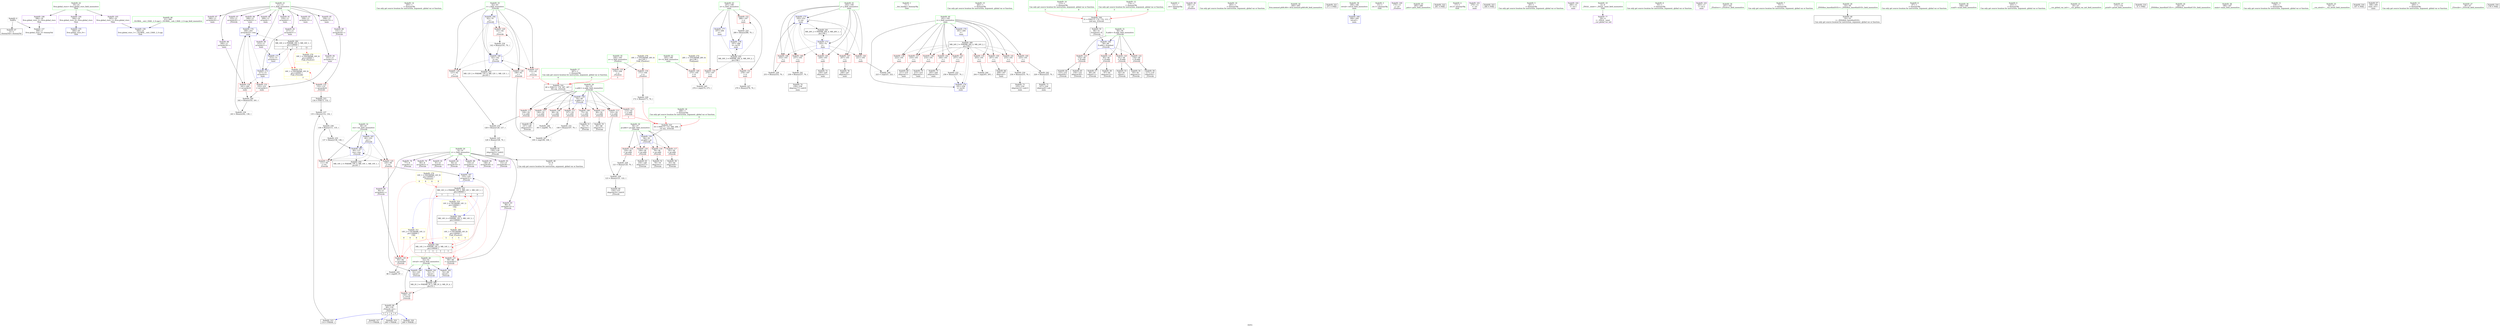 digraph "SVFG" {
	label="SVFG";

	Node0x558f39ed1f70 [shape=record,color=grey,label="{NodeID: 0\nNullPtr}"];
	Node0x558f39ed1f70 -> Node0x558f39eefd80[style=solid];
	Node0x558f39ed1f70 -> Node0x558f39ef78a0[style=solid];
	Node0x558f39ef0760 [shape=record,color=purple,label="{NodeID: 97\n246\<--11\narrayidx20\<--c\nmain\n}"];
	Node0x558f39eee120 [shape=record,color=green,label="{NodeID: 14\n205\<--1\n\<--dummyObj\nCan only get source location for instruction, argument, global var or function.}"];
	Node0x558f39ef0300 [shape=record,color=red,label="{NodeID: 111\n107\<--54\n\<--n.addr\n_Z3reciib\n}"];
	Node0x558f39ef0300 -> Node0x558f39efd390[style=solid];
	Node0x558f39eeecc0 [shape=record,color=green,label="{NodeID: 28\n52\<--53\nretval\<--retval_field_insensitive\n_Z3reciib\n}"];
	Node0x558f39eeecc0 -> Node0x558f39eeffc0[style=solid];
	Node0x558f39eeecc0 -> Node0x558f39ef7c10[style=solid];
	Node0x558f39eeecc0 -> Node0x558f39ef7ce0[style=solid];
	Node0x558f39eeecc0 -> Node0x558f39ef81c0[style=solid];
	Node0x558f39ef5e40 [shape=record,color=red,label="{NodeID: 125\n145\<--60\n\<--res\n_Z3reciib\n}"];
	Node0x558f39ef5e40 -> Node0x558f39ef80f0[style=solid];
	Node0x558f39ef5e40 -> Node0x558f39ef81c0[style=solid];
	Node0x558f39eef8e0 [shape=record,color=green,label="{NodeID: 42\n195\<--196\ntt\<--tt_field_insensitive\nmain\n}"];
	Node0x558f39eef8e0 -> Node0x558f39ef71c0[style=solid];
	Node0x558f39ef69a0 [shape=record,color=red,label="{NodeID: 139\n222\<--191\n\<--i\nmain\n}"];
	Node0x558f39ef69a0 -> Node0x558f39ef47d0[style=solid];
	Node0x558f39ef1580 [shape=record,color=black,label="{NodeID: 56\n93\<--92\nidxprom9\<--\n_Z3reciib\n}"];
	Node0x558f39f1c650 [shape=record,color=black,label="{NodeID: 319\n266 = PHI(48, )\n}"];
	Node0x558f39efdb10 [shape=record,color=grey,label="{NodeID: 236\n253 = Binary(252, 70, )\n}"];
	Node0x558f39efdb10 -> Node0x558f39ef8770[style=solid];
	Node0x558f39ef7500 [shape=record,color=red,label="{NodeID: 153\n232\<--231\n\<--arrayidx12\nmain\n}"];
	Node0x558f39ef7500 -> Node0x558f39efe110[style=solid];
	Node0x558f39ef20e0 [shape=record,color=black,label="{NodeID: 70\n215\<--214\nidxprom3\<--\nmain\n}"];
	Node0x558f39f07f20 [shape=record,color=black,label="{NodeID: 250\nMR_10V_2 = PHI(MR_10V_4, MR_10V_1, MR_10V_1, )\npts\{61 \}\n}"];
	Node0x558f39ef80f0 [shape=record,color=blue,label="{NodeID: 167\n155\<--145\narrayidx31\<--\n_Z3reciib\n}"];
	Node0x558f39ef80f0 -> Node0x558f39f08920[style=dashed];
	Node0x558f39ef2c40 [shape=record,color=purple,label="{NodeID: 84\n148\<--8\narrayidx26\<--z\n_Z3reciib\n}"];
	Node0x558f39ee7f60 [shape=record,color=green,label="{NodeID: 1\n7\<--1\n__dso_handle\<--dummyObj\nGlob }"];
	Node0x558f39ef0830 [shape=record,color=purple,label="{NodeID: 98\n249\<--11\narrayidx22\<--c\nmain\n}"];
	Node0x558f39ef0830 -> Node0x558f39ef86a0[style=solid];
	Node0x558f39eee1b0 [shape=record,color=green,label="{NodeID: 15\n262\<--1\n\<--dummyObj\nCan only get source location for instruction, argument, global var or function.}"];
	Node0x558f39f0dfc0 [shape=record,color=yellow,style=double,label="{NodeID: 278\n18V_1 = ENCHI(MR_18V_0)\npts\{165 \}\nFun[_Z5solvev]}"];
	Node0x558f39f0dfc0 -> Node0x558f39ef64c0[style=dashed];
	Node0x558f39f0dfc0 -> Node0x558f39ef6590[style=dashed];
	Node0x558f39ef03d0 [shape=record,color=red,label="{NodeID: 112\n113\<--54\n\<--n.addr\n_Z3reciib\n|{<s0>3}}"];
	Node0x558f39ef03d0:s0 -> Node0x558f39f1d070[style=solid,color=red];
	Node0x558f39eeed90 [shape=record,color=green,label="{NodeID: 29\n54\<--55\nn.addr\<--n.addr_field_insensitive\n_Z3reciib\n}"];
	Node0x558f39eeed90 -> Node0x558f39ef0090[style=solid];
	Node0x558f39eeed90 -> Node0x558f39ef0160[style=solid];
	Node0x558f39eeed90 -> Node0x558f39ef0230[style=solid];
	Node0x558f39eeed90 -> Node0x558f39ef0300[style=solid];
	Node0x558f39eeed90 -> Node0x558f39ef03d0[style=solid];
	Node0x558f39eeed90 -> Node0x558f39ef04a0[style=solid];
	Node0x558f39eeed90 -> Node0x558f39ef0570[style=solid];
	Node0x558f39eeed90 -> Node0x558f39ef5620[style=solid];
	Node0x558f39eeed90 -> Node0x558f39ef79a0[style=solid];
	Node0x558f39ef5f10 [shape=record,color=red,label="{NodeID: 126\n106\<--62\n\<--i\n_Z3reciib\n}"];
	Node0x558f39ef5f10 -> Node0x558f39ef4650[style=solid];
	Node0x558f39eef9b0 [shape=record,color=green,label="{NodeID: 43\n197\<--198\nii\<--ii_field_insensitive\nmain\n}"];
	Node0x558f39eef9b0 -> Node0x558f39ef7290[style=solid];
	Node0x558f39eef9b0 -> Node0x558f39ef7360[style=solid];
	Node0x558f39eef9b0 -> Node0x558f39ef7430[style=solid];
	Node0x558f39eef9b0 -> Node0x558f39ef8910[style=solid];
	Node0x558f39eef9b0 -> Node0x558f39ef89e0[style=solid];
	Node0x558f39efc370 [shape=record,color=black,label="{NodeID: 223\n134 = PHI(73, 132, )\n}"];
	Node0x558f39efc370 -> Node0x558f39efdc90[style=solid];
	Node0x558f39ef6a70 [shape=record,color=red,label="{NodeID: 140\n225\<--191\n\<--i\nmain\n}"];
	Node0x558f39ef6a70 -> Node0x558f39efe410[style=solid];
	Node0x558f39ef1650 [shape=record,color=black,label="{NodeID: 57\n96\<--95\ntobool11\<--\n_Z3reciib\n}"];
	Node0x558f39f1c7f0 [shape=record,color=black,label="{NodeID: 320\n269 = PHI(48, )\n}"];
	Node0x558f39efdc90 [shape=record,color=grey,label="{NodeID: 237\n135 = Binary(114, 134, )\n}"];
	Node0x558f39efdc90 -> Node0x558f39efde10[style=solid];
	Node0x558f39ef75d0 [shape=record,color=red,label="{NodeID: 154\n241\<--240\n\<--arrayidx18\nmain\n}"];
	Node0x558f39ef75d0 -> Node0x558f39efe110[style=solid];
	Node0x558f39ef21b0 [shape=record,color=black,label="{NodeID: 71\n227\<--226\nidxprom9\<--sub\nmain\n}"];
	Node0x558f39f08420 [shape=record,color=black,label="{NodeID: 251\nMR_12V_2 = PHI(MR_12V_4, MR_12V_1, MR_12V_1, )\npts\{63 \}\n}"];
	Node0x558f39ef81c0 [shape=record,color=blue,label="{NodeID: 168\n52\<--145\nretval\<--\n_Z3reciib\n}"];
	Node0x558f39ef81c0 -> Node0x558f39f07a20[style=dashed];
	Node0x558f39ef2d10 [shape=record,color=purple,label="{NodeID: 85\n151\<--8\narrayidx28\<--z\n_Z3reciib\n}"];
	Node0x558f39ed5b90 [shape=record,color=green,label="{NodeID: 2\n13\<--1\n.str\<--dummyObj\nGlob }"];
	Node0x558f39ef0900 [shape=record,color=purple,label="{NodeID: 99\n166\<--13\n\<--.str\n_Z5solvev\n}"];
	Node0x558f39eee240 [shape=record,color=green,label="{NodeID: 16\n263\<--1\n\<--dummyObj\nCan only get source location for instruction, argument, global var or function.}"];
	Node0x558f39f0e0d0 [shape=record,color=yellow,style=double,label="{NodeID: 279\n16V_1 = ENCHI(MR_16V_0)\npts\{120000 \}\nFun[_Z5solvev]|{<s0>5}}"];
	Node0x558f39f0e0d0:s0 -> Node0x558f39f0d080[style=dashed,color=red];
	Node0x558f39ef04a0 [shape=record,color=red,label="{NodeID: 113\n122\<--54\n\<--n.addr\n_Z3reciib\n}"];
	Node0x558f39ef04a0 -> Node0x558f39efcc10[style=solid];
	Node0x558f39eeee60 [shape=record,color=green,label="{NodeID: 30\n56\<--57\npr.addr\<--pr.addr_field_insensitive\n_Z3reciib\n}"];
	Node0x558f39eeee60 -> Node0x558f39ef56f0[style=solid];
	Node0x558f39eeee60 -> Node0x558f39ef57c0[style=solid];
	Node0x558f39eeee60 -> Node0x558f39ef5890[style=solid];
	Node0x558f39eeee60 -> Node0x558f39ef5960[style=solid];
	Node0x558f39eeee60 -> Node0x558f39ef7a70[style=solid];
	Node0x558f39ef5fe0 [shape=record,color=red,label="{NodeID: 127\n112\<--62\n\<--i\n_Z3reciib\n|{<s0>3}}"];
	Node0x558f39ef5fe0:s0 -> Node0x558f39f1cbd0[style=solid,color=red];
	Node0x558f39eefa80 [shape=record,color=green,label="{NodeID: 44\n264\<--265\nllvm.memset.p0i8.i64\<--llvm.memset.p0i8.i64_field_insensitive\n}"];
	Node0x558f39efc910 [shape=record,color=grey,label="{NodeID: 224\n289 = Binary(288, 70, )\n}"];
	Node0x558f39efc910 -> Node0x558f39ef89e0[style=solid];
	Node0x558f39ef6b40 [shape=record,color=red,label="{NodeID: 141\n233\<--191\n\<--i\nmain\n}"];
	Node0x558f39ef6b40 -> Node0x558f39efd210[style=solid];
	Node0x558f39ef1720 [shape=record,color=black,label="{NodeID: 58\n97\<--95\nidxprom12\<--\n_Z3reciib\n}"];
	Node0x558f39f1c930 [shape=record,color=black,label="{NodeID: 321\n271 = PHI()\n}"];
	Node0x558f39efde10 [shape=record,color=grey,label="{NodeID: 238\n136 = Binary(111, 135, )\n}"];
	Node0x558f39efde10 -> Node0x558f39efd990[style=solid];
	Node0x558f39ef76a0 [shape=record,color=blue,label="{NodeID: 155\n304\<--20\nllvm.global_ctors_0\<--\nGlob }"];
	Node0x558f39ef2280 [shape=record,color=black,label="{NodeID: 72\n230\<--229\nidxprom11\<--\nmain\n}"];
	Node0x558f39f08920 [shape=record,color=black,label="{NodeID: 252\nMR_14V_2 = PHI(MR_14V_5, MR_14V_1, MR_14V_1, )\npts\{100000 \}\n|{<s0>3|<s1>5|<s2>8|<s3>9}}"];
	Node0x558f39f08920:s0 -> Node0x558f39f0ac20[style=dashed,color=blue];
	Node0x558f39f08920:s1 -> Node0x558f39f108f0[style=dashed,color=blue];
	Node0x558f39f08920:s2 -> Node0x558f39f10a50[style=dashed,color=blue];
	Node0x558f39f08920:s3 -> Node0x558f39f09d20[style=dashed,color=blue];
	Node0x558f39ef8290 [shape=record,color=blue,label="{NodeID: 169\n189\<--200\nretval\<--\nmain\n}"];
	Node0x558f39ef2de0 [shape=record,color=purple,label="{NodeID: 86\n155\<--8\narrayidx31\<--z\n_Z3reciib\n}"];
	Node0x558f39ef2de0 -> Node0x558f39ef80f0[style=solid];
	Node0x558f39ee80e0 [shape=record,color=green,label="{NodeID: 3\n15\<--1\n.str.1\<--dummyObj\nGlob }"];
	Node0x558f39ef09d0 [shape=record,color=purple,label="{NodeID: 100\n175\<--13\n\<--.str\n_Z5solvev\n}"];
	Node0x558f39eee310 [shape=record,color=green,label="{NodeID: 17\n267\<--1\n\<--dummyObj\nCan only get source location for instruction, argument, global var or function.|{<s0>8|<s1>9}}"];
	Node0x558f39eee310:s0 -> Node0x558f39f1cbd0[style=solid,color=red];
	Node0x558f39eee310:s1 -> Node0x558f39f1cbd0[style=solid,color=red];
	Node0x558f39f0e1b0 [shape=record,color=yellow,style=double,label="{NodeID: 280\n14V_1 = ENCHI(MR_14V_0)\npts\{100000 \}\nFun[_Z5solvev]|{<s0>5|<s1>5|<s2>5|<s3>5}}"];
	Node0x558f39f0e1b0:s0 -> Node0x558f39ef6250[style=dashed,color=red];
	Node0x558f39f0e1b0:s1 -> Node0x558f39ef6320[style=dashed,color=red];
	Node0x558f39f0e1b0:s2 -> Node0x558f39f08920[style=dashed,color=red];
	Node0x558f39f0e1b0:s3 -> Node0x558f39f0ac20[style=dashed,color=red];
	Node0x558f39ef0570 [shape=record,color=red,label="{NodeID: 114\n126\<--54\n\<--n.addr\n_Z3reciib\n}"];
	Node0x558f39ef0570 -> Node0x558f39efd510[style=solid];
	Node0x558f39eeef30 [shape=record,color=green,label="{NodeID: 31\n58\<--59\nfl.addr\<--fl.addr_field_insensitive\n_Z3reciib\n}"];
	Node0x558f39eeef30 -> Node0x558f39ef5a30[style=solid];
	Node0x558f39eeef30 -> Node0x558f39ef5b00[style=solid];
	Node0x558f39eeef30 -> Node0x558f39ef5bd0[style=solid];
	Node0x558f39eeef30 -> Node0x558f39ef5ca0[style=solid];
	Node0x558f39eeef30 -> Node0x558f39ef7b40[style=solid];
	Node0x558f39ef60b0 [shape=record,color=red,label="{NodeID: 128\n127\<--62\n\<--i\n_Z3reciib\n}"];
	Node0x558f39ef60b0 -> Node0x558f39efd510[style=solid];
	Node0x558f39eefb80 [shape=record,color=green,label="{NodeID: 45\n285\<--286\nputs\<--puts_field_insensitive\n}"];
	Node0x558f39efca90 [shape=record,color=grey,label="{NodeID: 225\n129 = Binary(128, 70, )\n}"];
	Node0x558f39efca90 -> Node0x558f39ef1990[style=solid];
	Node0x558f39ef6c10 [shape=record,color=red,label="{NodeID: 142\n244\<--191\n\<--i\nmain\n}"];
	Node0x558f39ef6c10 -> Node0x558f39ef24f0[style=solid];
	Node0x558f39ef17f0 [shape=record,color=black,label="{NodeID: 59\n117\<--116\ntobool16\<--\n_Z3reciib\n}"];
	Node0x558f39f1ca00 [shape=record,color=black,label="{NodeID: 322\n281 = PHI()\n}"];
	Node0x558f39efdf90 [shape=record,color=grey,label="{NodeID: 239\n243 = Binary(242, 138, )\n}"];
	Node0x558f39efdf90 -> Node0x558f39ef86a0[style=solid];
	Node0x558f39ef77a0 [shape=record,color=blue,label="{NodeID: 156\n305\<--21\nllvm.global_ctors_1\<--_GLOBAL__sub_I_RAD._2_0.cpp\nGlob }"];
	Node0x558f39ef2350 [shape=record,color=black,label="{NodeID: 73\n235\<--234\nidxprom14\<--sub13\nmain\n}"];
	Node0x558f39ef8360 [shape=record,color=blue,label="{NodeID: 170\n191\<--200\ni\<--\nmain\n}"];
	Node0x558f39ef8360 -> Node0x558f39f0b120[style=dashed];
	Node0x558f39ef2eb0 [shape=record,color=purple,label="{NodeID: 87\n125\<--11\narrayidx20\<--c\n_Z3reciib\n}"];
	Node0x558f39ee8170 [shape=record,color=green,label="{NodeID: 4\n17\<--1\n.str.2\<--dummyObj\nGlob }"];
	Node0x558f39ef0aa0 [shape=record,color=purple,label="{NodeID: 101\n270\<--13\n\<--.str\nmain\n}"];
	Node0x558f39eee3e0 [shape=record,color=green,label="{NodeID: 18\n268\<--1\n\<--dummyObj\nCan only get source location for instruction, argument, global var or function.|{<s0>8|<s1>9}}"];
	Node0x558f39eee3e0:s0 -> Node0x558f39f1d070[style=solid,color=red];
	Node0x558f39eee3e0:s1 -> Node0x558f39f1d070[style=solid,color=red];
	Node0x558f39ef5620 [shape=record,color=red,label="{NodeID: 115\n146\<--54\n\<--n.addr\n_Z3reciib\n}"];
	Node0x558f39ef5620 -> Node0x558f39ef1a60[style=solid];
	Node0x558f39eef000 [shape=record,color=green,label="{NodeID: 32\n60\<--61\nres\<--res_field_insensitive\n_Z3reciib\n}"];
	Node0x558f39eef000 -> Node0x558f39ef5d70[style=solid];
	Node0x558f39eef000 -> Node0x558f39ef5e40[style=solid];
	Node0x558f39eef000 -> Node0x558f39ef7db0[style=solid];
	Node0x558f39eef000 -> Node0x558f39ef7f50[style=solid];
	Node0x558f39ef6180 [shape=record,color=red,label="{NodeID: 129\n141\<--62\n\<--i\n_Z3reciib\n}"];
	Node0x558f39ef6180 -> Node0x558f39efd810[style=solid];
	Node0x558f39eefc80 [shape=record,color=green,label="{NodeID: 46\n21\<--300\n_GLOBAL__sub_I_RAD._2_0.cpp\<--_GLOBAL__sub_I_RAD._2_0.cpp_field_insensitive\n}"];
	Node0x558f39eefc80 -> Node0x558f39ef77a0[style=solid];
	Node0x558f39efcc10 [shape=record,color=grey,label="{NodeID: 226\n123 = Binary(121, 122, )\n}"];
	Node0x558f39efcc10 -> Node0x558f39ef18c0[style=solid];
	Node0x558f39ef6ce0 [shape=record,color=red,label="{NodeID: 143\n257\<--191\n\<--i\nmain\n}"];
	Node0x558f39ef6ce0 -> Node0x558f39efd690[style=solid];
	Node0x558f39ef18c0 [shape=record,color=black,label="{NodeID: 60\n124\<--123\nidxprom19\<--sub18\n_Z3reciib\n}"];
	Node0x558f39f1cad0 [shape=record,color=black,label="{NodeID: 323\n284 = PHI()\n}"];
	Node0x558f39efe110 [shape=record,color=grey,label="{NodeID: 240\n242 = Binary(232, 241, )\n}"];
	Node0x558f39efe110 -> Node0x558f39efdf90[style=solid];
	Node0x558f39ef78a0 [shape=record,color=blue, style = dotted,label="{NodeID: 157\n306\<--3\nllvm.global_ctors_2\<--dummyVal\nGlob }"];
	Node0x558f39ef2420 [shape=record,color=black,label="{NodeID: 74\n239\<--238\nidxprom17\<--sub16\nmain\n}"];
	Node0x558f39ef8430 [shape=record,color=blue,label="{NodeID: 171\n212\<--73\narrayidx2\<--\nmain\n}"];
	Node0x558f39ef8430 -> Node0x558f39ef8500[style=dashed];
	Node0x558f39ef2f80 [shape=record,color=purple,label="{NodeID: 88\n131\<--11\narrayidx24\<--c\n_Z3reciib\n}"];
	Node0x558f39ef2f80 -> Node0x558f39ef63f0[style=solid];
	Node0x558f39ee8200 [shape=record,color=green,label="{NodeID: 5\n20\<--1\n\<--dummyObj\nCan only get source location for instruction, argument, global var or function.}"];
	Node0x558f39ef0b70 [shape=record,color=purple,label="{NodeID: 102\n280\<--15\n\<--.str.1\nmain\n}"];
	Node0x558f39eee4b0 [shape=record,color=green,label="{NodeID: 19\n4\<--6\n_ZStL8__ioinit\<--_ZStL8__ioinit_field_insensitive\nGlob }"];
	Node0x558f39eee4b0 -> Node0x558f39ef2690[style=solid];
	Node0x558f39ef56f0 [shape=record,color=red,label="{NodeID: 116\n78\<--56\n\<--pr.addr\n_Z3reciib\n}"];
	Node0x558f39ef56f0 -> Node0x558f39ef1240[style=solid];
	Node0x558f39eef0d0 [shape=record,color=green,label="{NodeID: 33\n62\<--63\ni\<--i_field_insensitive\n_Z3reciib\n}"];
	Node0x558f39eef0d0 -> Node0x558f39ef5f10[style=solid];
	Node0x558f39eef0d0 -> Node0x558f39ef5fe0[style=solid];
	Node0x558f39eef0d0 -> Node0x558f39ef60b0[style=solid];
	Node0x558f39eef0d0 -> Node0x558f39ef6180[style=solid];
	Node0x558f39eef0d0 -> Node0x558f39ef7e80[style=solid];
	Node0x558f39eef0d0 -> Node0x558f39ef8020[style=solid];
	Node0x558f39ef6250 [shape=record,color=red,label="{NodeID: 130\n85\<--84\n\<--arrayidx4\n_Z3reciib\n}"];
	Node0x558f39ef6250 -> Node0x558f39efe590[style=solid];
	Node0x558f39eefd80 [shape=record,color=black,label="{NodeID: 47\n2\<--3\ndummyVal\<--dummyVal\n}"];
	Node0x558f39f108f0 [shape=record,color=yellow,style=double,label="{NodeID: 310\n14V_2 = CSCHI(MR_14V_1)\npts\{100000 \}\nCS[]|{<s0>12}}"];
	Node0x558f39f108f0:s0 -> Node0x558f39f09d20[style=dashed,color=blue];
	Node0x558f39efcd90 [shape=record,color=grey,label="{NodeID: 227\n279 = Binary(278, 70, )\n}"];
	Node0x558f39ef6db0 [shape=record,color=red,label="{NodeID: 144\n221\<--193\n\<--j\nmain\n}"];
	Node0x558f39ef6db0 -> Node0x558f39ef47d0[style=solid];
	Node0x558f39ef1990 [shape=record,color=black,label="{NodeID: 61\n130\<--129\nidxprom23\<--sub22\n_Z3reciib\n}"];
	Node0x558f39f1cbd0 [shape=record,color=black,label="{NodeID: 324\n49 = PHI(112, 170, 267, 267, )\n0th arg _Z3reciib }"];
	Node0x558f39f1cbd0 -> Node0x558f39ef79a0[style=solid];
	Node0x558f39efe290 [shape=record,color=grey,label="{NodeID: 241\n238 = Binary(237, 70, )\n}"];
	Node0x558f39efe290 -> Node0x558f39ef2420[style=solid];
	Node0x558f39ef79a0 [shape=record,color=blue,label="{NodeID: 158\n54\<--49\nn.addr\<--n\n_Z3reciib\n}"];
	Node0x558f39ef79a0 -> Node0x558f39ef0090[style=dashed];
	Node0x558f39ef79a0 -> Node0x558f39ef0160[style=dashed];
	Node0x558f39ef79a0 -> Node0x558f39ef0230[style=dashed];
	Node0x558f39ef79a0 -> Node0x558f39ef0300[style=dashed];
	Node0x558f39ef79a0 -> Node0x558f39ef03d0[style=dashed];
	Node0x558f39ef79a0 -> Node0x558f39ef04a0[style=dashed];
	Node0x558f39ef79a0 -> Node0x558f39ef0570[style=dashed];
	Node0x558f39ef79a0 -> Node0x558f39ef5620[style=dashed];
	Node0x558f39ef24f0 [shape=record,color=black,label="{NodeID: 75\n245\<--244\nidxprom19\<--\nmain\n}"];
	Node0x558f39f09820 [shape=record,color=black,label="{NodeID: 255\nMR_30V_3 = PHI(MR_30V_4, MR_30V_2, )\npts\{198 \}\n}"];
	Node0x558f39f09820 -> Node0x558f39ef7290[style=dashed];
	Node0x558f39f09820 -> Node0x558f39ef7360[style=dashed];
	Node0x558f39f09820 -> Node0x558f39ef7430[style=dashed];
	Node0x558f39f09820 -> Node0x558f39ef89e0[style=dashed];
	Node0x558f39ef8500 [shape=record,color=blue,label="{NodeID: 172\n217\<--73\narrayidx5\<--\nmain\n}"];
	Node0x558f39ef8500 -> Node0x558f39ef7500[style=dashed];
	Node0x558f39ef8500 -> Node0x558f39ef75d0[style=dashed];
	Node0x558f39ef8500 -> Node0x558f39ef86a0[style=dashed];
	Node0x558f39ef8500 -> Node0x558f39f0bb20[style=dashed];
	Node0x558f39ef3050 [shape=record,color=purple,label="{NodeID: 89\n209\<--11\narrayidx\<--c\nmain\n}"];
	Node0x558f39eed4f0 [shape=record,color=green,label="{NodeID: 6\n70\<--1\n\<--dummyObj\nCan only get source location for instruction, argument, global var or function.}"];
	Node0x558f39ef0c40 [shape=record,color=purple,label="{NodeID: 103\n283\<--17\n\<--.str.2\nmain\n}"];
	Node0x558f39eee580 [shape=record,color=green,label="{NodeID: 20\n8\<--10\nz\<--z_field_insensitive\nGlob }"];
	Node0x558f39eee580 -> Node0x558f39ef0ea0[style=solid];
	Node0x558f39eee580 -> Node0x558f39ef2760[style=solid];
	Node0x558f39eee580 -> Node0x558f39ef2830[style=solid];
	Node0x558f39eee580 -> Node0x558f39ef2900[style=solid];
	Node0x558f39eee580 -> Node0x558f39ef29d0[style=solid];
	Node0x558f39eee580 -> Node0x558f39ef2aa0[style=solid];
	Node0x558f39eee580 -> Node0x558f39ef2b70[style=solid];
	Node0x558f39eee580 -> Node0x558f39ef2c40[style=solid];
	Node0x558f39eee580 -> Node0x558f39ef2d10[style=solid];
	Node0x558f39eee580 -> Node0x558f39ef2de0[style=solid];
	Node0x558f39ef57c0 [shape=record,color=red,label="{NodeID: 117\n92\<--56\n\<--pr.addr\n_Z3reciib\n}"];
	Node0x558f39ef57c0 -> Node0x558f39ef1580[style=solid];
	Node0x558f39eef1a0 [shape=record,color=green,label="{NodeID: 34\n161\<--162\n_Z5solvev\<--_Z5solvev_field_insensitive\n}"];
	Node0x558f39ef6320 [shape=record,color=red,label="{NodeID: 131\n99\<--98\n\<--arrayidx13\n_Z3reciib\n}"];
	Node0x558f39ef6320 -> Node0x558f39ef7ce0[style=solid];
	Node0x558f39ef0ea0 [shape=record,color=black,label="{NodeID: 48\n9\<--8\n\<--z\nCan only get source location for instruction, argument, global var or function.}"];
	Node0x558f39f10a50 [shape=record,color=yellow,style=double,label="{NodeID: 311\n14V_2 = CSCHI(MR_14V_1)\npts\{100000 \}\nCS[]|{<s0>9|<s1>9|<s2>9|<s3>9}}"];
	Node0x558f39f10a50:s0 -> Node0x558f39ef6250[style=dashed,color=red];
	Node0x558f39f10a50:s1 -> Node0x558f39ef6320[style=dashed,color=red];
	Node0x558f39f10a50:s2 -> Node0x558f39f08920[style=dashed,color=red];
	Node0x558f39f10a50:s3 -> Node0x558f39f0ac20[style=dashed,color=red];
	Node0x558f39efcf10 [shape=record,color=grey,label="{NodeID: 228\n121 = Binary(120, 70, )\n}"];
	Node0x558f39efcf10 -> Node0x558f39efcc10[style=solid];
	Node0x558f39ef6e80 [shape=record,color=red,label="{NodeID: 145\n229\<--193\n\<--j\nmain\n}"];
	Node0x558f39ef6e80 -> Node0x558f39ef2280[style=solid];
	Node0x558f39ef1a60 [shape=record,color=black,label="{NodeID: 62\n147\<--146\nidxprom25\<--\n_Z3reciib\n}"];
	Node0x558f39f1d070 [shape=record,color=black,label="{NodeID: 325\n50 = PHI(113, 172, 268, 268, )\n1st arg _Z3reciib }"];
	Node0x558f39f1d070 -> Node0x558f39ef7a70[style=solid];
	Node0x558f39efe410 [shape=record,color=grey,label="{NodeID: 242\n226 = Binary(225, 70, )\n}"];
	Node0x558f39efe410 -> Node0x558f39ef21b0[style=solid];
	Node0x558f39ef7a70 [shape=record,color=blue,label="{NodeID: 159\n56\<--50\npr.addr\<--pr\n_Z3reciib\n}"];
	Node0x558f39ef7a70 -> Node0x558f39ef56f0[style=dashed];
	Node0x558f39ef7a70 -> Node0x558f39ef57c0[style=dashed];
	Node0x558f39ef7a70 -> Node0x558f39ef5890[style=dashed];
	Node0x558f39ef7a70 -> Node0x558f39ef5960[style=dashed];
	Node0x558f39ef25c0 [shape=record,color=black,label="{NodeID: 76\n248\<--247\nidxprom21\<--\nmain\n}"];
	Node0x558f39f09d20 [shape=record,color=black,label="{NodeID: 256\nMR_14V_4 = PHI(MR_14V_5, MR_14V_3, )\npts\{100000 \}\n|{<s0>12}}"];
	Node0x558f39f09d20:s0 -> Node0x558f39f0e1b0[style=dashed,color=red];
	Node0x558f39ef85d0 [shape=record,color=blue,label="{NodeID: 173\n193\<--70\nj\<--\nmain\n}"];
	Node0x558f39ef85d0 -> Node0x558f39ef6db0[style=dashed];
	Node0x558f39ef85d0 -> Node0x558f39ef6e80[style=dashed];
	Node0x558f39ef85d0 -> Node0x558f39ef6f50[style=dashed];
	Node0x558f39ef85d0 -> Node0x558f39ef7020[style=dashed];
	Node0x558f39ef85d0 -> Node0x558f39ef70f0[style=dashed];
	Node0x558f39ef85d0 -> Node0x558f39ef8770[style=dashed];
	Node0x558f39ef85d0 -> Node0x558f39f0b620[style=dashed];
	Node0x558f39ef3120 [shape=record,color=purple,label="{NodeID: 90\n212\<--11\narrayidx2\<--c\nmain\n}"];
	Node0x558f39ef3120 -> Node0x558f39ef8430[style=solid];
	Node0x558f39eed580 [shape=record,color=green,label="{NodeID: 7\n73\<--1\n\<--dummyObj\nCan only get source location for instruction, argument, global var or function.}"];
	Node0x558f39f0d080 [shape=record,color=yellow,style=double,label="{NodeID: 270\n16V_1 = ENCHI(MR_16V_0)\npts\{120000 \}\nFun[_Z3reciib]|{|<s1>3}}"];
	Node0x558f39f0d080 -> Node0x558f39ef63f0[style=dashed];
	Node0x558f39f0d080:s1 -> Node0x558f39f0d080[style=dashed,color=red];
	Node0x558f39ef0d10 [shape=record,color=purple,label="{NodeID: 104\n304\<--19\nllvm.global_ctors_0\<--llvm.global_ctors\nGlob }"];
	Node0x558f39ef0d10 -> Node0x558f39ef76a0[style=solid];
	Node0x558f39eee650 [shape=record,color=green,label="{NodeID: 21\n11\<--12\nc\<--c_field_insensitive\nGlob }"];
	Node0x558f39eee650 -> Node0x558f39ef2eb0[style=solid];
	Node0x558f39eee650 -> Node0x558f39ef2f80[style=solid];
	Node0x558f39eee650 -> Node0x558f39ef3050[style=solid];
	Node0x558f39eee650 -> Node0x558f39ef3120[style=solid];
	Node0x558f39eee650 -> Node0x558f39ef31f0[style=solid];
	Node0x558f39eee650 -> Node0x558f39ef32c0[style=solid];
	Node0x558f39eee650 -> Node0x558f39ef3390[style=solid];
	Node0x558f39eee650 -> Node0x558f39ef3460[style=solid];
	Node0x558f39eee650 -> Node0x558f39ef3530[style=solid];
	Node0x558f39eee650 -> Node0x558f39ef0690[style=solid];
	Node0x558f39eee650 -> Node0x558f39ef0760[style=solid];
	Node0x558f39eee650 -> Node0x558f39ef0830[style=solid];
	Node0x558f39ef5890 [shape=record,color=red,label="{NodeID: 118\n120\<--56\n\<--pr.addr\n_Z3reciib\n}"];
	Node0x558f39ef5890 -> Node0x558f39efcf10[style=solid];
	Node0x558f39eef2a0 [shape=record,color=green,label="{NodeID: 35\n164\<--165\nn\<--n_field_insensitive\n_Z5solvev\n}"];
	Node0x558f39eef2a0 -> Node0x558f39ef64c0[style=solid];
	Node0x558f39eef2a0 -> Node0x558f39ef6590[style=solid];
	Node0x558f39ef63f0 [shape=record,color=red,label="{NodeID: 132\n132\<--131\n\<--arrayidx24\n_Z3reciib\n}"];
	Node0x558f39ef63f0 -> Node0x558f39efc370[style=solid];
	Node0x558f39ef0fa0 [shape=record,color=black,label="{NodeID: 49\n32\<--33\n\<--_ZNSt8ios_base4InitD1Ev\nCan only get source location for instruction, argument, global var or function.}"];
	Node0x558f39efd090 [shape=record,color=grey,label="{NodeID: 229\n172 = Binary(171, 70, )\n|{<s0>5}}"];
	Node0x558f39efd090:s0 -> Node0x558f39f1d070[style=solid,color=red];
	Node0x558f39ef6f50 [shape=record,color=red,label="{NodeID: 146\n237\<--193\n\<--j\nmain\n}"];
	Node0x558f39ef6f50 -> Node0x558f39efe290[style=solid];
	Node0x558f39ef1b30 [shape=record,color=black,label="{NodeID: 63\n150\<--149\nidxprom27\<--\n_Z3reciib\n}"];
	Node0x558f39f1d270 [shape=record,color=black,label="{NodeID: 326\n51 = PHI(115, 174, 174, 115, )\n2nd arg _Z3reciib }"];
	Node0x558f39f1d270 -> Node0x558f39ef10a0[style=solid];
	Node0x558f39efe590 [shape=record,color=grey,label="{NodeID: 243\n86 = cmp(85, 87, )\n}"];
	Node0x558f39ef7b40 [shape=record,color=blue,label="{NodeID: 160\n58\<--66\nfl.addr\<--frombool\n_Z3reciib\n}"];
	Node0x558f39ef7b40 -> Node0x558f39ef5a30[style=dashed];
	Node0x558f39ef7b40 -> Node0x558f39ef5b00[style=dashed];
	Node0x558f39ef7b40 -> Node0x558f39ef5bd0[style=dashed];
	Node0x558f39ef7b40 -> Node0x558f39ef5ca0[style=dashed];
	Node0x558f39ef2690 [shape=record,color=purple,label="{NodeID: 77\n30\<--4\n\<--_ZStL8__ioinit\n__cxx_global_var_init\n}"];
	Node0x558f39ef86a0 [shape=record,color=blue,label="{NodeID: 174\n249\<--243\narrayidx22\<--rem\nmain\n}"];
	Node0x558f39ef86a0 -> Node0x558f39ef7500[style=dashed];
	Node0x558f39ef86a0 -> Node0x558f39ef75d0[style=dashed];
	Node0x558f39ef86a0 -> Node0x558f39ef86a0[style=dashed];
	Node0x558f39ef86a0 -> Node0x558f39f0bb20[style=dashed];
	Node0x558f39ef31f0 [shape=record,color=purple,label="{NodeID: 91\n216\<--11\narrayidx4\<--c\nmain\n}"];
	Node0x558f39eed610 [shape=record,color=green,label="{NodeID: 8\n87\<--1\n\<--dummyObj\nCan only get source location for instruction, argument, global var or function.}"];
	Node0x558f39ef0e10 [shape=record,color=purple,label="{NodeID: 105\n305\<--19\nllvm.global_ctors_1\<--llvm.global_ctors\nGlob }"];
	Node0x558f39ef0e10 -> Node0x558f39ef77a0[style=solid];
	Node0x558f39eee720 [shape=record,color=green,label="{NodeID: 22\n19\<--23\nllvm.global_ctors\<--llvm.global_ctors_field_insensitive\nGlob }"];
	Node0x558f39eee720 -> Node0x558f39ef0d10[style=solid];
	Node0x558f39eee720 -> Node0x558f39ef0e10[style=solid];
	Node0x558f39eee720 -> Node0x558f39eefec0[style=solid];
	Node0x558f39ef5960 [shape=record,color=red,label="{NodeID: 119\n149\<--56\n\<--pr.addr\n_Z3reciib\n}"];
	Node0x558f39ef5960 -> Node0x558f39ef1b30[style=solid];
	Node0x558f39eef370 [shape=record,color=green,label="{NodeID: 36\n168\<--169\nscanf\<--scanf_field_insensitive\n}"];
	Node0x558f39ef64c0 [shape=record,color=red,label="{NodeID: 133\n170\<--164\n\<--n\n_Z5solvev\n|{<s0>5}}"];
	Node0x558f39ef64c0:s0 -> Node0x558f39f1cbd0[style=solid,color=red];
	Node0x558f39ef10a0 [shape=record,color=black,label="{NodeID: 50\n66\<--51\nfrombool\<--fl\n_Z3reciib\n}"];
	Node0x558f39ef10a0 -> Node0x558f39ef7b40[style=solid];
	Node0x558f39efd210 [shape=record,color=grey,label="{NodeID: 230\n234 = Binary(233, 70, )\n}"];
	Node0x558f39efd210 -> Node0x558f39ef2350[style=solid];
	Node0x558f39ef7020 [shape=record,color=red,label="{NodeID: 147\n247\<--193\n\<--j\nmain\n}"];
	Node0x558f39ef7020 -> Node0x558f39ef25c0[style=solid];
	Node0x558f39ef1c00 [shape=record,color=black,label="{NodeID: 64\n153\<--152\ntobool29\<--\n_Z3reciib\n}"];
	Node0x558f39efe710 [shape=record,color=grey,label="{NodeID: 244\n204 = cmp(203, 205, )\n}"];
	Node0x558f39ef7c10 [shape=record,color=blue,label="{NodeID: 161\n52\<--73\nretval\<--\n_Z3reciib\n}"];
	Node0x558f39ef7c10 -> Node0x558f39f07a20[style=dashed];
	Node0x558f39ef2760 [shape=record,color=purple,label="{NodeID: 78\n77\<--8\narrayidx\<--z\n_Z3reciib\n}"];
	Node0x558f39ef8770 [shape=record,color=blue,label="{NodeID: 175\n193\<--253\nj\<--inc\nmain\n}"];
	Node0x558f39ef8770 -> Node0x558f39ef6db0[style=dashed];
	Node0x558f39ef8770 -> Node0x558f39ef6e80[style=dashed];
	Node0x558f39ef8770 -> Node0x558f39ef6f50[style=dashed];
	Node0x558f39ef8770 -> Node0x558f39ef7020[style=dashed];
	Node0x558f39ef8770 -> Node0x558f39ef70f0[style=dashed];
	Node0x558f39ef8770 -> Node0x558f39ef8770[style=dashed];
	Node0x558f39ef8770 -> Node0x558f39f0b620[style=dashed];
	Node0x558f39ef32c0 [shape=record,color=purple,label="{NodeID: 92\n217\<--11\narrayidx5\<--c\nmain\n}"];
	Node0x558f39ef32c0 -> Node0x558f39ef8500[style=solid];
	Node0x558f39eed6a0 [shape=record,color=green,label="{NodeID: 9\n103\<--1\n\<--dummyObj\nCan only get source location for instruction, argument, global var or function.}"];
	Node0x558f39eefec0 [shape=record,color=purple,label="{NodeID: 106\n306\<--19\nllvm.global_ctors_2\<--llvm.global_ctors\nGlob }"];
	Node0x558f39eefec0 -> Node0x558f39ef78a0[style=solid];
	Node0x558f39eee7f0 [shape=record,color=green,label="{NodeID: 23\n24\<--25\n__cxx_global_var_init\<--__cxx_global_var_init_field_insensitive\n}"];
	Node0x558f39ef5a30 [shape=record,color=red,label="{NodeID: 120\n81\<--58\n\<--fl.addr\n_Z3reciib\n}"];
	Node0x558f39ef5a30 -> Node0x558f39ef1310[style=solid];
	Node0x558f39ef5a30 -> Node0x558f39ef13e0[style=solid];
	Node0x558f39eef470 [shape=record,color=green,label="{NodeID: 37\n177\<--178\nprintf\<--printf_field_insensitive\n}"];
	Node0x558f39ef6590 [shape=record,color=red,label="{NodeID: 134\n171\<--164\n\<--n\n_Z5solvev\n}"];
	Node0x558f39ef6590 -> Node0x558f39efd090[style=solid];
	Node0x558f39ef1170 [shape=record,color=black,label="{NodeID: 51\n76\<--75\nidxprom\<--\n_Z3reciib\n}"];
	Node0x558f39f1b970 [shape=record,color=black,label="{NodeID: 314\n31 = PHI()\n}"];
	Node0x558f39efd390 [shape=record,color=grey,label="{NodeID: 231\n108 = Binary(107, 70, )\n}"];
	Node0x558f39efd390 -> Node0x558f39ef4650[style=solid];
	Node0x558f39ef70f0 [shape=record,color=red,label="{NodeID: 148\n252\<--193\n\<--j\nmain\n}"];
	Node0x558f39ef70f0 -> Node0x558f39efdb10[style=solid];
	Node0x558f39ef1cd0 [shape=record,color=black,label="{NodeID: 65\n154\<--152\nidxprom30\<--\n_Z3reciib\n}"];
	Node0x558f39efe890 [shape=record,color=grey,label="{NodeID: 245\n276 = cmp(274, 275, )\n}"];
	Node0x558f39ef7ce0 [shape=record,color=blue,label="{NodeID: 162\n52\<--99\nretval\<--\n_Z3reciib\n}"];
	Node0x558f39ef7ce0 -> Node0x558f39f07a20[style=dashed];
	Node0x558f39ef2830 [shape=record,color=purple,label="{NodeID: 79\n80\<--8\narrayidx2\<--z\n_Z3reciib\n}"];
	Node0x558f39f0ac20 [shape=record,color=black,label="{NodeID: 259\nMR_14V_3 = PHI(MR_14V_4, MR_14V_1, )\npts\{100000 \}\n|{|<s1>3|<s2>3|<s3>3|<s4>3}}"];
	Node0x558f39f0ac20 -> Node0x558f39ef80f0[style=dashed];
	Node0x558f39f0ac20:s1 -> Node0x558f39ef6250[style=dashed,color=red];
	Node0x558f39f0ac20:s2 -> Node0x558f39ef6320[style=dashed,color=red];
	Node0x558f39f0ac20:s3 -> Node0x558f39f08920[style=dashed,color=red];
	Node0x558f39f0ac20:s4 -> Node0x558f39f0ac20[style=dashed,color=red];
	Node0x558f39ef8840 [shape=record,color=blue,label="{NodeID: 176\n191\<--258\ni\<--inc24\nmain\n}"];
	Node0x558f39ef8840 -> Node0x558f39f0b120[style=dashed];
	Node0x558f39ef3390 [shape=record,color=purple,label="{NodeID: 93\n228\<--11\narrayidx10\<--c\nmain\n}"];
	Node0x558f39eedee0 [shape=record,color=green,label="{NodeID: 10\n115\<--1\n\<--dummyObj\nCan only get source location for instruction, argument, global var or function.|{<s0>3|<s1>9}}"];
	Node0x558f39eedee0:s0 -> Node0x558f39f1d270[style=solid,color=red];
	Node0x558f39eedee0:s1 -> Node0x558f39f1d270[style=solid,color=red];
	Node0x558f39eeffc0 [shape=record,color=red,label="{NodeID: 107\n159\<--52\n\<--retval\n_Z3reciib\n}"];
	Node0x558f39eeffc0 -> Node0x558f39ef1da0[style=solid];
	Node0x558f39eee8c0 [shape=record,color=green,label="{NodeID: 24\n28\<--29\n_ZNSt8ios_base4InitC1Ev\<--_ZNSt8ios_base4InitC1Ev_field_insensitive\n}"];
	Node0x558f39ef5b00 [shape=record,color=red,label="{NodeID: 121\n95\<--58\n\<--fl.addr\n_Z3reciib\n}"];
	Node0x558f39ef5b00 -> Node0x558f39ef1650[style=solid];
	Node0x558f39ef5b00 -> Node0x558f39ef1720[style=solid];
	Node0x558f39eef570 [shape=record,color=green,label="{NodeID: 38\n186\<--187\nmain\<--main_field_insensitive\n}"];
	Node0x558f39ef6660 [shape=record,color=red,label="{NodeID: 135\n203\<--191\n\<--i\nmain\n}"];
	Node0x558f39ef6660 -> Node0x558f39efe710[style=solid];
	Node0x558f39ef1240 [shape=record,color=black,label="{NodeID: 52\n79\<--78\nidxprom1\<--\n_Z3reciib\n}"];
	Node0x558f39f1bfe0 [shape=record,color=black,label="{NodeID: 315\n114 = PHI(48, )\n}"];
	Node0x558f39f1bfe0 -> Node0x558f39efdc90[style=solid];
	Node0x558f39efd510 [shape=record,color=grey,label="{NodeID: 232\n128 = Binary(126, 127, )\n}"];
	Node0x558f39efd510 -> Node0x558f39efca90[style=solid];
	Node0x558f39ef71c0 [shape=record,color=red,label="{NodeID: 149\n275\<--195\n\<--tt\nmain\n}"];
	Node0x558f39ef71c0 -> Node0x558f39efe890[style=solid];
	Node0x558f39ef1da0 [shape=record,color=black,label="{NodeID: 66\n48\<--159\n_Z3reciib_ret\<--\n_Z3reciib\n|{<s0>3|<s1>5|<s2>8|<s3>9}}"];
	Node0x558f39ef1da0:s0 -> Node0x558f39f1bfe0[style=solid,color=blue];
	Node0x558f39ef1da0:s1 -> Node0x558f39f1c2a0[style=solid,color=blue];
	Node0x558f39ef1da0:s2 -> Node0x558f39f1c650[style=solid,color=blue];
	Node0x558f39ef1da0:s3 -> Node0x558f39f1c7f0[style=solid,color=blue];
	Node0x558f39efea10 [shape=record,color=grey,label="{NodeID: 246\n69 = cmp(68, 70, )\n}"];
	Node0x558f39ef7db0 [shape=record,color=blue,label="{NodeID: 163\n60\<--103\nres\<--\n_Z3reciib\n}"];
	Node0x558f39ef7db0 -> Node0x558f39ef5d70[style=dashed];
	Node0x558f39ef7db0 -> Node0x558f39ef5e40[style=dashed];
	Node0x558f39ef7db0 -> Node0x558f39ef7f50[style=dashed];
	Node0x558f39ef7db0 -> Node0x558f39f07f20[style=dashed];
	Node0x558f39ef2900 [shape=record,color=purple,label="{NodeID: 80\n84\<--8\narrayidx4\<--z\n_Z3reciib\n}"];
	Node0x558f39ef2900 -> Node0x558f39ef6250[style=solid];
	Node0x558f39f0b120 [shape=record,color=black,label="{NodeID: 260\nMR_24V_3 = PHI(MR_24V_4, MR_24V_2, )\npts\{192 \}\n}"];
	Node0x558f39f0b120 -> Node0x558f39ef6660[style=dashed];
	Node0x558f39f0b120 -> Node0x558f39ef6730[style=dashed];
	Node0x558f39f0b120 -> Node0x558f39ef6800[style=dashed];
	Node0x558f39f0b120 -> Node0x558f39ef68d0[style=dashed];
	Node0x558f39f0b120 -> Node0x558f39ef69a0[style=dashed];
	Node0x558f39f0b120 -> Node0x558f39ef6a70[style=dashed];
	Node0x558f39f0b120 -> Node0x558f39ef6b40[style=dashed];
	Node0x558f39f0b120 -> Node0x558f39ef6c10[style=dashed];
	Node0x558f39f0b120 -> Node0x558f39ef6ce0[style=dashed];
	Node0x558f39f0b120 -> Node0x558f39ef8840[style=dashed];
	Node0x558f39ef8910 [shape=record,color=blue,label="{NodeID: 177\n197\<--200\nii\<--\nmain\n}"];
	Node0x558f39ef8910 -> Node0x558f39f09820[style=dashed];
	Node0x558f39ef3460 [shape=record,color=purple,label="{NodeID: 94\n231\<--11\narrayidx12\<--c\nmain\n}"];
	Node0x558f39ef3460 -> Node0x558f39ef7500[style=solid];
	Node0x558f39eedf70 [shape=record,color=green,label="{NodeID: 11\n138\<--1\n\<--dummyObj\nCan only get source location for instruction, argument, global var or function.}"];
	Node0x558f39f0d430 [shape=record,color=yellow,style=double,label="{NodeID: 274\n28V_1 = ENCHI(MR_28V_0)\npts\{196 \}\nFun[main]}"];
	Node0x558f39f0d430 -> Node0x558f39ef71c0[style=dashed];
	Node0x558f39ef0090 [shape=record,color=red,label="{NodeID: 108\n68\<--54\n\<--n.addr\n_Z3reciib\n}"];
	Node0x558f39ef0090 -> Node0x558f39efea10[style=solid];
	Node0x558f39eee9c0 [shape=record,color=green,label="{NodeID: 25\n34\<--35\n__cxa_atexit\<--__cxa_atexit_field_insensitive\n}"];
	Node0x558f39ef5bd0 [shape=record,color=red,label="{NodeID: 122\n116\<--58\n\<--fl.addr\n_Z3reciib\n}"];
	Node0x558f39ef5bd0 -> Node0x558f39ef17f0[style=solid];
	Node0x558f39eef670 [shape=record,color=green,label="{NodeID: 39\n189\<--190\nretval\<--retval_field_insensitive\nmain\n}"];
	Node0x558f39eef670 -> Node0x558f39ef8290[style=solid];
	Node0x558f39ef6730 [shape=record,color=red,label="{NodeID: 136\n207\<--191\n\<--i\nmain\n}"];
	Node0x558f39ef6730 -> Node0x558f39ef1f40[style=solid];
	Node0x558f39ef1310 [shape=record,color=black,label="{NodeID: 53\n82\<--81\ntobool\<--\n_Z3reciib\n}"];
	Node0x558f39f1c1d0 [shape=record,color=black,label="{NodeID: 316\n167 = PHI()\n}"];
	Node0x558f39efd690 [shape=record,color=grey,label="{NodeID: 233\n258 = Binary(257, 70, )\n}"];
	Node0x558f39efd690 -> Node0x558f39ef8840[style=solid];
	Node0x558f39ef7290 [shape=record,color=red,label="{NodeID: 150\n274\<--197\n\<--ii\nmain\n}"];
	Node0x558f39ef7290 -> Node0x558f39efe890[style=solid];
	Node0x558f39ef1e70 [shape=record,color=black,label="{NodeID: 67\n188\<--200\nmain_ret\<--\nmain\n}"];
	Node0x558f39ef4650 [shape=record,color=grey,label="{NodeID: 247\n109 = cmp(106, 108, )\n}"];
	Node0x558f39ef7e80 [shape=record,color=blue,label="{NodeID: 164\n62\<--70\ni\<--\n_Z3reciib\n}"];
	Node0x558f39ef7e80 -> Node0x558f39ef5f10[style=dashed];
	Node0x558f39ef7e80 -> Node0x558f39ef5fe0[style=dashed];
	Node0x558f39ef7e80 -> Node0x558f39ef60b0[style=dashed];
	Node0x558f39ef7e80 -> Node0x558f39ef6180[style=dashed];
	Node0x558f39ef7e80 -> Node0x558f39ef8020[style=dashed];
	Node0x558f39ef7e80 -> Node0x558f39f08420[style=dashed];
	Node0x558f39ef29d0 [shape=record,color=purple,label="{NodeID: 81\n91\<--8\narrayidx8\<--z\n_Z3reciib\n}"];
	Node0x558f39f0b620 [shape=record,color=black,label="{NodeID: 261\nMR_26V_2 = PHI(MR_26V_4, MR_26V_1, )\npts\{194 \}\n}"];
	Node0x558f39f0b620 -> Node0x558f39ef85d0[style=dashed];
	Node0x558f39ef89e0 [shape=record,color=blue,label="{NodeID: 178\n197\<--289\nii\<--inc35\nmain\n}"];
	Node0x558f39ef89e0 -> Node0x558f39f09820[style=dashed];
	Node0x558f39ef3530 [shape=record,color=purple,label="{NodeID: 95\n236\<--11\narrayidx15\<--c\nmain\n}"];
	Node0x558f39eee000 [shape=record,color=green,label="{NodeID: 12\n174\<--1\n\<--dummyObj\nCan only get source location for instruction, argument, global var or function.|{<s0>5|<s1>8}}"];
	Node0x558f39eee000:s0 -> Node0x558f39f1d270[style=solid,color=red];
	Node0x558f39eee000:s1 -> Node0x558f39f1d270[style=solid,color=red];
	Node0x558f39ef0160 [shape=record,color=red,label="{NodeID: 109\n75\<--54\n\<--n.addr\n_Z3reciib\n}"];
	Node0x558f39ef0160 -> Node0x558f39ef1170[style=solid];
	Node0x558f39eeeac0 [shape=record,color=green,label="{NodeID: 26\n33\<--39\n_ZNSt8ios_base4InitD1Ev\<--_ZNSt8ios_base4InitD1Ev_field_insensitive\n}"];
	Node0x558f39eeeac0 -> Node0x558f39ef0fa0[style=solid];
	Node0x558f39ef5ca0 [shape=record,color=red,label="{NodeID: 123\n152\<--58\n\<--fl.addr\n_Z3reciib\n}"];
	Node0x558f39ef5ca0 -> Node0x558f39ef1c00[style=solid];
	Node0x558f39ef5ca0 -> Node0x558f39ef1cd0[style=solid];
	Node0x558f39eef740 [shape=record,color=green,label="{NodeID: 40\n191\<--192\ni\<--i_field_insensitive\nmain\n}"];
	Node0x558f39eef740 -> Node0x558f39ef6660[style=solid];
	Node0x558f39eef740 -> Node0x558f39ef6730[style=solid];
	Node0x558f39eef740 -> Node0x558f39ef6800[style=solid];
	Node0x558f39eef740 -> Node0x558f39ef68d0[style=solid];
	Node0x558f39eef740 -> Node0x558f39ef69a0[style=solid];
	Node0x558f39eef740 -> Node0x558f39ef6a70[style=solid];
	Node0x558f39eef740 -> Node0x558f39ef6b40[style=solid];
	Node0x558f39eef740 -> Node0x558f39ef6c10[style=solid];
	Node0x558f39eef740 -> Node0x558f39ef6ce0[style=solid];
	Node0x558f39eef740 -> Node0x558f39ef8360[style=solid];
	Node0x558f39eef740 -> Node0x558f39ef8840[style=solid];
	Node0x558f39ef6800 [shape=record,color=red,label="{NodeID: 137\n210\<--191\n\<--i\nmain\n}"];
	Node0x558f39ef6800 -> Node0x558f39ef2010[style=solid];
	Node0x558f39ef13e0 [shape=record,color=black,label="{NodeID: 54\n83\<--81\nidxprom3\<--\n_Z3reciib\n}"];
	Node0x558f39f1c2a0 [shape=record,color=black,label="{NodeID: 317\n173 = PHI(48, )\n}"];
	Node0x558f39efd810 [shape=record,color=grey,label="{NodeID: 234\n142 = Binary(141, 70, )\n}"];
	Node0x558f39efd810 -> Node0x558f39ef8020[style=solid];
	Node0x558f39ef7360 [shape=record,color=red,label="{NodeID: 151\n278\<--197\n\<--ii\nmain\n}"];
	Node0x558f39ef7360 -> Node0x558f39efcd90[style=solid];
	Node0x558f39ef1f40 [shape=record,color=black,label="{NodeID: 68\n208\<--207\nidxprom\<--\nmain\n}"];
	Node0x558f39ef47d0 [shape=record,color=grey,label="{NodeID: 248\n223 = cmp(221, 222, )\n}"];
	Node0x558f39ef7f50 [shape=record,color=blue,label="{NodeID: 165\n60\<--137\nres\<--rem\n_Z3reciib\n}"];
	Node0x558f39ef7f50 -> Node0x558f39ef5d70[style=dashed];
	Node0x558f39ef7f50 -> Node0x558f39ef5e40[style=dashed];
	Node0x558f39ef7f50 -> Node0x558f39ef7f50[style=dashed];
	Node0x558f39ef7f50 -> Node0x558f39f07f20[style=dashed];
	Node0x558f39ef2aa0 [shape=record,color=purple,label="{NodeID: 82\n94\<--8\narrayidx10\<--z\n_Z3reciib\n}"];
	Node0x558f39f0bb20 [shape=record,color=black,label="{NodeID: 262\nMR_16V_2 = PHI(MR_16V_5, MR_16V_1, )\npts\{120000 \}\n|{|<s1>8|<s2>9|<s3>12}}"];
	Node0x558f39f0bb20 -> Node0x558f39ef8430[style=dashed];
	Node0x558f39f0bb20:s1 -> Node0x558f39f0d080[style=dashed,color=red];
	Node0x558f39f0bb20:s2 -> Node0x558f39f0d080[style=dashed,color=red];
	Node0x558f39f0bb20:s3 -> Node0x558f39f0e0d0[style=dashed,color=red];
	Node0x558f39ef0690 [shape=record,color=purple,label="{NodeID: 96\n240\<--11\narrayidx18\<--c\nmain\n}"];
	Node0x558f39ef0690 -> Node0x558f39ef75d0[style=solid];
	Node0x558f39eee090 [shape=record,color=green,label="{NodeID: 13\n200\<--1\n\<--dummyObj\nCan only get source location for instruction, argument, global var or function.}"];
	Node0x558f39f0de00 [shape=record,color=yellow,style=double,label="{NodeID: 276\n14V_1 = ENCHI(MR_14V_0)\npts\{100000 \}\nFun[main]|{<s0>8|<s1>8|<s2>8|<s3>8}}"];
	Node0x558f39f0de00:s0 -> Node0x558f39ef6250[style=dashed,color=red];
	Node0x558f39f0de00:s1 -> Node0x558f39ef6320[style=dashed,color=red];
	Node0x558f39f0de00:s2 -> Node0x558f39f08920[style=dashed,color=red];
	Node0x558f39f0de00:s3 -> Node0x558f39f0ac20[style=dashed,color=red];
	Node0x558f39ef0230 [shape=record,color=red,label="{NodeID: 110\n89\<--54\n\<--n.addr\n_Z3reciib\n}"];
	Node0x558f39ef0230 -> Node0x558f39ef14b0[style=solid];
	Node0x558f39eeebc0 [shape=record,color=green,label="{NodeID: 27\n46\<--47\n_Z3reciib\<--_Z3reciib_field_insensitive\n}"];
	Node0x558f39ef5d70 [shape=record,color=red,label="{NodeID: 124\n111\<--60\n\<--res\n_Z3reciib\n}"];
	Node0x558f39ef5d70 -> Node0x558f39efde10[style=solid];
	Node0x558f39eef810 [shape=record,color=green,label="{NodeID: 41\n193\<--194\nj\<--j_field_insensitive\nmain\n}"];
	Node0x558f39eef810 -> Node0x558f39ef6db0[style=solid];
	Node0x558f39eef810 -> Node0x558f39ef6e80[style=solid];
	Node0x558f39eef810 -> Node0x558f39ef6f50[style=solid];
	Node0x558f39eef810 -> Node0x558f39ef7020[style=solid];
	Node0x558f39eef810 -> Node0x558f39ef70f0[style=solid];
	Node0x558f39eef810 -> Node0x558f39ef85d0[style=solid];
	Node0x558f39eef810 -> Node0x558f39ef8770[style=solid];
	Node0x558f39ef68d0 [shape=record,color=red,label="{NodeID: 138\n214\<--191\n\<--i\nmain\n}"];
	Node0x558f39ef68d0 -> Node0x558f39ef20e0[style=solid];
	Node0x558f39ef14b0 [shape=record,color=black,label="{NodeID: 55\n90\<--89\nidxprom7\<--\n_Z3reciib\n}"];
	Node0x558f39f1c3d0 [shape=record,color=black,label="{NodeID: 318\n176 = PHI()\n}"];
	Node0x558f39efd990 [shape=record,color=grey,label="{NodeID: 235\n137 = Binary(136, 138, )\n}"];
	Node0x558f39efd990 -> Node0x558f39ef7f50[style=solid];
	Node0x558f39ef7430 [shape=record,color=red,label="{NodeID: 152\n288\<--197\n\<--ii\nmain\n}"];
	Node0x558f39ef7430 -> Node0x558f39efc910[style=solid];
	Node0x558f39ef2010 [shape=record,color=black,label="{NodeID: 69\n211\<--210\nidxprom1\<--\nmain\n}"];
	Node0x558f39f07a20 [shape=record,color=black,label="{NodeID: 249\nMR_2V_3 = PHI(MR_2V_5, MR_2V_2, MR_2V_4, )\npts\{53 \}\n}"];
	Node0x558f39f07a20 -> Node0x558f39eeffc0[style=dashed];
	Node0x558f39ef8020 [shape=record,color=blue,label="{NodeID: 166\n62\<--142\ni\<--inc\n_Z3reciib\n}"];
	Node0x558f39ef8020 -> Node0x558f39ef5f10[style=dashed];
	Node0x558f39ef8020 -> Node0x558f39ef5fe0[style=dashed];
	Node0x558f39ef8020 -> Node0x558f39ef60b0[style=dashed];
	Node0x558f39ef8020 -> Node0x558f39ef6180[style=dashed];
	Node0x558f39ef8020 -> Node0x558f39ef8020[style=dashed];
	Node0x558f39ef8020 -> Node0x558f39f08420[style=dashed];
	Node0x558f39ef2b70 [shape=record,color=purple,label="{NodeID: 83\n98\<--8\narrayidx13\<--z\n_Z3reciib\n}"];
	Node0x558f39ef2b70 -> Node0x558f39ef6320[style=solid];
}
